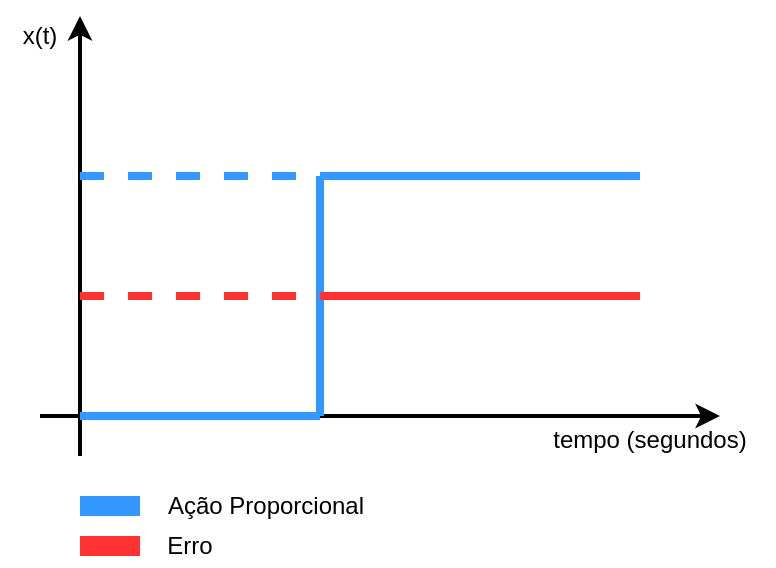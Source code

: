 <mxfile version="14.6.13" type="device" pages="3"><diagram id="wVbxg4BWAhUwzp4p5xus" name="Ação proporcional"><mxGraphModel dx="1024" dy="592" grid="1" gridSize="10" guides="1" tooltips="1" connect="1" arrows="1" fold="1" page="1" pageScale="1" pageWidth="827" pageHeight="1169" math="0" shadow="0"><root><mxCell id="0"/><mxCell id="1" parent="0"/><mxCell id="O_3M4pFG9HUSwLra_9yq-1" value="" style="endArrow=classic;html=1;strokeWidth=2;" edge="1" parent="1"><mxGeometry width="50" height="50" relative="1" as="geometry"><mxPoint x="120" y="300" as="sourcePoint"/><mxPoint x="120" y="80" as="targetPoint"/></mxGeometry></mxCell><mxCell id="O_3M4pFG9HUSwLra_9yq-2" value="" style="endArrow=classic;html=1;strokeWidth=2;" edge="1" parent="1"><mxGeometry width="50" height="50" relative="1" as="geometry"><mxPoint x="100" y="280" as="sourcePoint"/><mxPoint x="440" y="280" as="targetPoint"/></mxGeometry></mxCell><mxCell id="O_3M4pFG9HUSwLra_9yq-3" value="tempo (segundos)" style="text;html=1;strokeColor=none;fillColor=none;align=center;verticalAlign=middle;whiteSpace=wrap;rounded=0;" vertex="1" parent="1"><mxGeometry x="343" y="282" width="124" height="20" as="geometry"/></mxCell><mxCell id="O_3M4pFG9HUSwLra_9yq-4" value="x(t)" style="text;html=1;strokeColor=none;fillColor=none;align=center;verticalAlign=middle;whiteSpace=wrap;rounded=0;" vertex="1" parent="1"><mxGeometry x="80" y="80" width="40" height="20" as="geometry"/></mxCell><mxCell id="O_3M4pFG9HUSwLra_9yq-5" value="" style="endArrow=none;html=1;strokeColor=#3399FF;strokeWidth=4;" edge="1" parent="1"><mxGeometry width="50" height="50" relative="1" as="geometry"><mxPoint x="120" y="280" as="sourcePoint"/><mxPoint x="240" y="280" as="targetPoint"/></mxGeometry></mxCell><mxCell id="O_3M4pFG9HUSwLra_9yq-6" value="" style="endArrow=none;html=1;strokeColor=#3399FF;strokeWidth=4;" edge="1" parent="1"><mxGeometry width="50" height="50" relative="1" as="geometry"><mxPoint x="240" y="280" as="sourcePoint"/><mxPoint x="240" y="160" as="targetPoint"/></mxGeometry></mxCell><mxCell id="O_3M4pFG9HUSwLra_9yq-7" value="" style="endArrow=none;html=1;strokeColor=#3399FF;strokeWidth=4;" edge="1" parent="1"><mxGeometry width="50" height="50" relative="1" as="geometry"><mxPoint x="240" y="160" as="sourcePoint"/><mxPoint x="400" y="160" as="targetPoint"/></mxGeometry></mxCell><mxCell id="O_3M4pFG9HUSwLra_9yq-8" value="" style="endArrow=none;html=1;strokeColor=#FF3333;strokeWidth=4;" edge="1" parent="1"><mxGeometry width="50" height="50" relative="1" as="geometry"><mxPoint x="240" y="220" as="sourcePoint"/><mxPoint x="400" y="220" as="targetPoint"/></mxGeometry></mxCell><mxCell id="O_3M4pFG9HUSwLra_9yq-9" value="" style="endArrow=none;dashed=1;html=1;strokeColor=#FF3333;strokeWidth=4;" edge="1" parent="1"><mxGeometry width="50" height="50" relative="1" as="geometry"><mxPoint x="120" y="220" as="sourcePoint"/><mxPoint x="240" y="220" as="targetPoint"/></mxGeometry></mxCell><mxCell id="O_3M4pFG9HUSwLra_9yq-12" value="" style="endArrow=none;dashed=1;html=1;strokeColor=#3399FF;strokeWidth=4;" edge="1" parent="1"><mxGeometry width="50" height="50" relative="1" as="geometry"><mxPoint x="120" y="160" as="sourcePoint"/><mxPoint x="240" y="160" as="targetPoint"/></mxGeometry></mxCell><mxCell id="O_3M4pFG9HUSwLra_9yq-13" value="" style="rounded=0;whiteSpace=wrap;html=1;fillColor=#3399FF;strokeColor=none;" vertex="1" parent="1"><mxGeometry x="120" y="320" width="30" height="10" as="geometry"/></mxCell><mxCell id="O_3M4pFG9HUSwLra_9yq-14" value="" style="rounded=0;whiteSpace=wrap;html=1;strokeColor=none;fillColor=#FF3333;" vertex="1" parent="1"><mxGeometry x="120" y="340" width="30" height="10" as="geometry"/></mxCell><mxCell id="O_3M4pFG9HUSwLra_9yq-15" value="Ação Proporcional" style="text;html=1;strokeColor=none;fillColor=none;align=center;verticalAlign=middle;whiteSpace=wrap;rounded=0;" vertex="1" parent="1"><mxGeometry x="158" y="315" width="110" height="20" as="geometry"/></mxCell><mxCell id="O_3M4pFG9HUSwLra_9yq-17" value="Erro" style="text;html=1;strokeColor=none;fillColor=none;align=center;verticalAlign=middle;whiteSpace=wrap;rounded=0;" vertex="1" parent="1"><mxGeometry x="160" y="335" width="30" height="20" as="geometry"/></mxCell></root></mxGraphModel></diagram><diagram name="Ação integral" id="xYsn9stJ_0Ucoid44yIR"><mxGraphModel dx="1024" dy="592" grid="1" gridSize="10" guides="1" tooltips="1" connect="1" arrows="1" fold="1" page="1" pageScale="1" pageWidth="827" pageHeight="1169" math="0" shadow="0"><root><mxCell id="USyL6ZS7hYYpZvVUndVU-0"/><mxCell id="USyL6ZS7hYYpZvVUndVU-1" parent="USyL6ZS7hYYpZvVUndVU-0"/><mxCell id="USyL6ZS7hYYpZvVUndVU-2" value="" style="endArrow=classic;html=1;strokeWidth=2;" edge="1" parent="USyL6ZS7hYYpZvVUndVU-1"><mxGeometry width="50" height="50" relative="1" as="geometry"><mxPoint x="120" y="300" as="sourcePoint"/><mxPoint x="120" y="80" as="targetPoint"/></mxGeometry></mxCell><mxCell id="USyL6ZS7hYYpZvVUndVU-3" value="" style="endArrow=classic;html=1;strokeWidth=2;" edge="1" parent="USyL6ZS7hYYpZvVUndVU-1"><mxGeometry width="50" height="50" relative="1" as="geometry"><mxPoint x="100" y="280" as="sourcePoint"/><mxPoint x="440" y="280" as="targetPoint"/></mxGeometry></mxCell><mxCell id="USyL6ZS7hYYpZvVUndVU-4" value="tempo (segundos)" style="text;html=1;strokeColor=none;fillColor=none;align=center;verticalAlign=middle;whiteSpace=wrap;rounded=0;" vertex="1" parent="USyL6ZS7hYYpZvVUndVU-1"><mxGeometry x="343" y="282" width="124" height="20" as="geometry"/></mxCell><mxCell id="USyL6ZS7hYYpZvVUndVU-5" value="x(t)" style="text;html=1;strokeColor=none;fillColor=none;align=center;verticalAlign=middle;whiteSpace=wrap;rounded=0;" vertex="1" parent="USyL6ZS7hYYpZvVUndVU-1"><mxGeometry x="80" y="80" width="40" height="20" as="geometry"/></mxCell><mxCell id="USyL6ZS7hYYpZvVUndVU-6" value="" style="endArrow=none;html=1;strokeWidth=4;strokeColor=#33FF33;" edge="1" parent="USyL6ZS7hYYpZvVUndVU-1"><mxGeometry width="50" height="50" relative="1" as="geometry"><mxPoint x="120" y="280" as="sourcePoint"/><mxPoint x="240" y="280" as="targetPoint"/></mxGeometry></mxCell><mxCell id="USyL6ZS7hYYpZvVUndVU-7" value="" style="endArrow=none;html=1;strokeWidth=4;strokeColor=#33FF33;" edge="1" parent="USyL6ZS7hYYpZvVUndVU-1"><mxGeometry width="50" height="50" relative="1" as="geometry"><mxPoint x="240" y="280" as="sourcePoint"/><mxPoint x="400" y="130" as="targetPoint"/></mxGeometry></mxCell><mxCell id="USyL6ZS7hYYpZvVUndVU-9" value="" style="endArrow=none;html=1;strokeColor=#FF3333;strokeWidth=4;" edge="1" parent="USyL6ZS7hYYpZvVUndVU-1"><mxGeometry width="50" height="50" relative="1" as="geometry"><mxPoint x="239" y="160" as="sourcePoint"/><mxPoint x="399" y="160" as="targetPoint"/></mxGeometry></mxCell><mxCell id="USyL6ZS7hYYpZvVUndVU-10" value="" style="endArrow=none;dashed=1;html=1;strokeColor=#FF3333;strokeWidth=4;" edge="1" parent="USyL6ZS7hYYpZvVUndVU-1"><mxGeometry width="50" height="50" relative="1" as="geometry"><mxPoint x="120" y="160" as="sourcePoint"/><mxPoint x="240" y="160" as="targetPoint"/></mxGeometry></mxCell><mxCell id="USyL6ZS7hYYpZvVUndVU-12" value="" style="rounded=0;whiteSpace=wrap;html=1;strokeColor=none;fillColor=#33FF33;" vertex="1" parent="USyL6ZS7hYYpZvVUndVU-1"><mxGeometry x="120" y="320" width="30" height="10" as="geometry"/></mxCell><mxCell id="USyL6ZS7hYYpZvVUndVU-13" value="" style="rounded=0;whiteSpace=wrap;html=1;strokeColor=none;fillColor=#FF3333;" vertex="1" parent="USyL6ZS7hYYpZvVUndVU-1"><mxGeometry x="120" y="340" width="30" height="10" as="geometry"/></mxCell><mxCell id="USyL6ZS7hYYpZvVUndVU-14" value="Ação Integral" style="text;html=1;strokeColor=none;fillColor=none;align=center;verticalAlign=middle;whiteSpace=wrap;rounded=0;" vertex="1" parent="USyL6ZS7hYYpZvVUndVU-1"><mxGeometry x="161" y="315" width="78" height="20" as="geometry"/></mxCell><mxCell id="USyL6ZS7hYYpZvVUndVU-15" value="Erro" style="text;html=1;strokeColor=none;fillColor=none;align=center;verticalAlign=middle;whiteSpace=wrap;rounded=0;" vertex="1" parent="USyL6ZS7hYYpZvVUndVU-1"><mxGeometry x="160" y="335" width="30" height="20" as="geometry"/></mxCell><mxCell id="o88VVPFkmjO5nUdAWAF--0" value="" style="endArrow=none;html=1;strokeColor=#FF3333;strokeWidth=4;" edge="1" parent="USyL6ZS7hYYpZvVUndVU-1"><mxGeometry width="50" height="50" relative="1" as="geometry"><mxPoint x="240" y="160" as="sourcePoint"/><mxPoint x="240" y="280" as="targetPoint"/></mxGeometry></mxCell></root></mxGraphModel></diagram><diagram name="Ação Derivativa" id="XQyTOvN4t9VnhFY2RZBC"><mxGraphModel dx="1024" dy="592" grid="1" gridSize="10" guides="1" tooltips="1" connect="1" arrows="1" fold="1" page="1" pageScale="1" pageWidth="827" pageHeight="1169" math="0" shadow="0"><root><mxCell id="BfgRrSkH_hTOQNIQhpuO-0"/><mxCell id="BfgRrSkH_hTOQNIQhpuO-1" parent="BfgRrSkH_hTOQNIQhpuO-0"/><mxCell id="BfgRrSkH_hTOQNIQhpuO-2" value="" style="endArrow=classic;html=1;strokeWidth=2;" edge="1" parent="BfgRrSkH_hTOQNIQhpuO-1"><mxGeometry width="50" height="50" relative="1" as="geometry"><mxPoint x="120" y="300" as="sourcePoint"/><mxPoint x="120" y="80" as="targetPoint"/></mxGeometry></mxCell><mxCell id="BfgRrSkH_hTOQNIQhpuO-3" value="" style="endArrow=classic;html=1;strokeWidth=2;" edge="1" parent="BfgRrSkH_hTOQNIQhpuO-1"><mxGeometry width="50" height="50" relative="1" as="geometry"><mxPoint x="100" y="280" as="sourcePoint"/><mxPoint x="440" y="280" as="targetPoint"/></mxGeometry></mxCell><mxCell id="BfgRrSkH_hTOQNIQhpuO-4" value="tempo (segundos)" style="text;html=1;strokeColor=none;fillColor=none;align=center;verticalAlign=middle;whiteSpace=wrap;rounded=0;" vertex="1" parent="BfgRrSkH_hTOQNIQhpuO-1"><mxGeometry x="343" y="282" width="124" height="20" as="geometry"/></mxCell><mxCell id="BfgRrSkH_hTOQNIQhpuO-5" value="x(t)" style="text;html=1;strokeColor=none;fillColor=none;align=center;verticalAlign=middle;whiteSpace=wrap;rounded=0;" vertex="1" parent="BfgRrSkH_hTOQNIQhpuO-1"><mxGeometry x="80" y="80" width="40" height="20" as="geometry"/></mxCell><mxCell id="BfgRrSkH_hTOQNIQhpuO-6" value="" style="endArrow=none;html=1;strokeWidth=4;strokeColor=#FF9933;" edge="1" parent="BfgRrSkH_hTOQNIQhpuO-1"><mxGeometry width="50" height="50" relative="1" as="geometry"><mxPoint x="119" y="160" as="sourcePoint"/><mxPoint x="400" y="160" as="targetPoint"/></mxGeometry></mxCell><mxCell id="BfgRrSkH_hTOQNIQhpuO-9" value="" style="endArrow=none;html=1;strokeColor=#FF3333;strokeWidth=4;" edge="1" parent="BfgRrSkH_hTOQNIQhpuO-1"><mxGeometry width="50" height="50" relative="1" as="geometry"><mxPoint x="120" y="280" as="sourcePoint"/><mxPoint x="400" y="220" as="targetPoint"/></mxGeometry></mxCell><mxCell id="BfgRrSkH_hTOQNIQhpuO-12" value="" style="rounded=0;whiteSpace=wrap;html=1;strokeColor=none;fillColor=#FF9933;" vertex="1" parent="BfgRrSkH_hTOQNIQhpuO-1"><mxGeometry x="120" y="320" width="30" height="10" as="geometry"/></mxCell><mxCell id="BfgRrSkH_hTOQNIQhpuO-13" value="" style="rounded=0;whiteSpace=wrap;html=1;strokeColor=none;fillColor=#FF3333;" vertex="1" parent="BfgRrSkH_hTOQNIQhpuO-1"><mxGeometry x="120" y="340" width="30" height="10" as="geometry"/></mxCell><mxCell id="BfgRrSkH_hTOQNIQhpuO-14" value="Ação Derivativa" style="text;html=1;strokeColor=none;fillColor=none;align=center;verticalAlign=middle;whiteSpace=wrap;rounded=0;" vertex="1" parent="BfgRrSkH_hTOQNIQhpuO-1"><mxGeometry x="156" y="315" width="99" height="20" as="geometry"/></mxCell><mxCell id="BfgRrSkH_hTOQNIQhpuO-15" value="Erro" style="text;html=1;strokeColor=none;fillColor=none;align=center;verticalAlign=middle;whiteSpace=wrap;rounded=0;" vertex="1" parent="BfgRrSkH_hTOQNIQhpuO-1"><mxGeometry x="160" y="335" width="30" height="20" as="geometry"/></mxCell></root></mxGraphModel></diagram></mxfile>